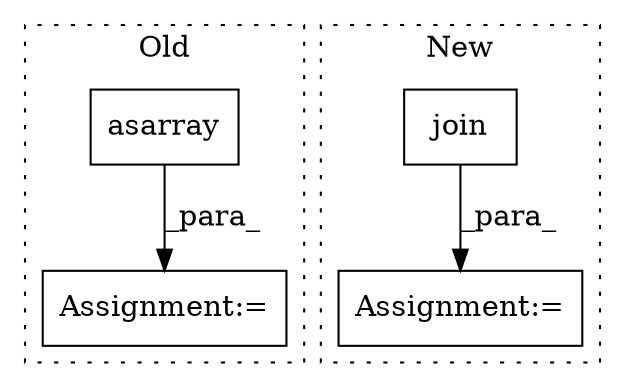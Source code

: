 digraph G {
subgraph cluster0 {
1 [label="asarray" a="32" s="4661,4679" l="8,1" shape="box"];
4 [label="Assignment:=" a="7" s="4654" l="1" shape="box"];
label = "Old";
style="dotted";
}
subgraph cluster1 {
2 [label="join" a="32" s="3941,3998" l="5,1" shape="box"];
3 [label="Assignment:=" a="7" s="3905" l="1" shape="box"];
label = "New";
style="dotted";
}
1 -> 4 [label="_para_"];
2 -> 3 [label="_para_"];
}